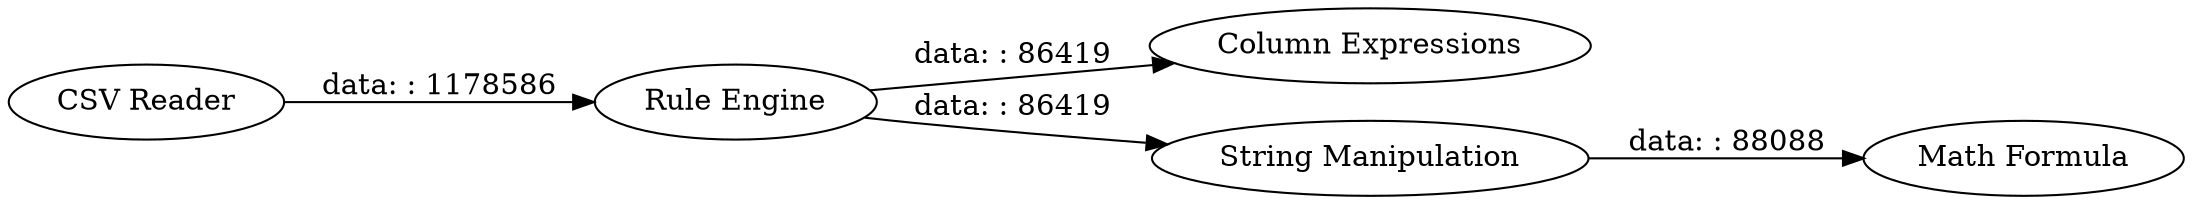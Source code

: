 digraph {
	"-2863640756584164053_30" [label="Column Expressions"]
	"-2863640756584164053_29" [label="Rule Engine"]
	"-2863640756584164053_28" [label="Math Formula"]
	"-2863640756584164053_27" [label="String Manipulation"]
	"-2863640756584164053_26" [label="CSV Reader"]
	"-2863640756584164053_26" -> "-2863640756584164053_29" [label="data: : 1178586"]
	"-2863640756584164053_29" -> "-2863640756584164053_27" [label="data: : 86419"]
	"-2863640756584164053_27" -> "-2863640756584164053_28" [label="data: : 88088"]
	"-2863640756584164053_29" -> "-2863640756584164053_30" [label="data: : 86419"]
	rankdir=LR
}
